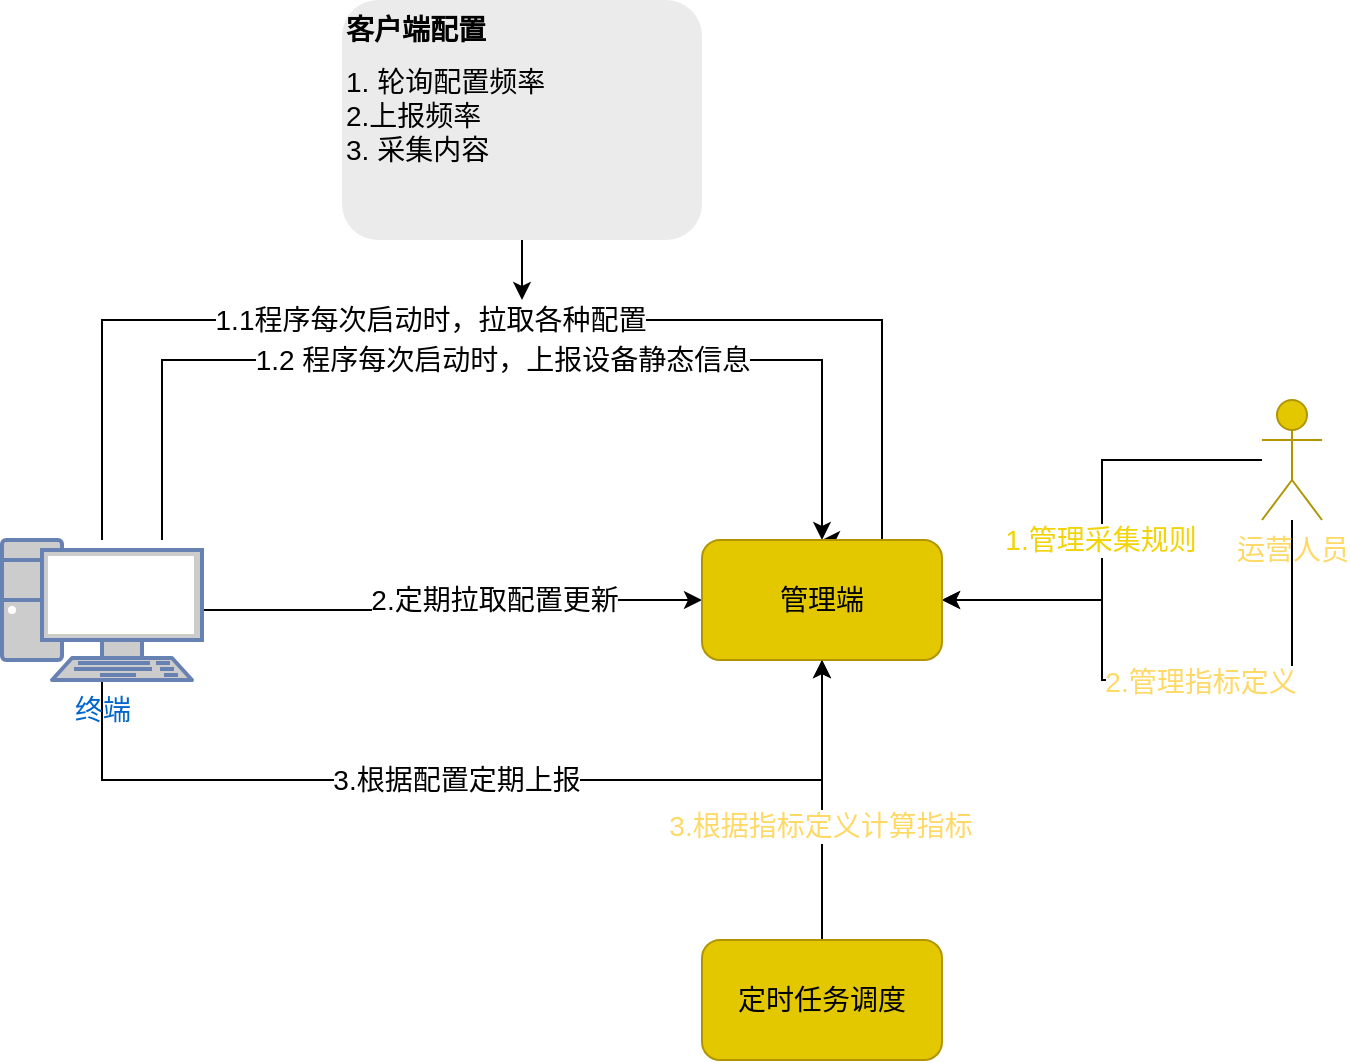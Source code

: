 <mxfile version="24.1.0" type="github">
  <diagram name="第 1 页" id="BOG1ib5suPuN4VOzmgqg">
    <mxGraphModel dx="1434" dy="1855" grid="1" gridSize="10" guides="1" tooltips="1" connect="1" arrows="1" fold="1" page="1" pageScale="1" pageWidth="827" pageHeight="1169" math="0" shadow="0">
      <root>
        <mxCell id="0" />
        <mxCell id="1" parent="0" />
        <mxCell id="zb9_vXm7n1OrWYjXAEwV-6" style="edgeStyle=orthogonalEdgeStyle;rounded=0;orthogonalLoop=1;jettySize=auto;html=1;entryX=0;entryY=0.5;entryDx=0;entryDy=0;fontSize=14;" parent="1" source="zb9_vXm7n1OrWYjXAEwV-1" target="zb9_vXm7n1OrWYjXAEwV-3" edge="1">
          <mxGeometry relative="1" as="geometry" />
        </mxCell>
        <mxCell id="zb9_vXm7n1OrWYjXAEwV-7" value="2.定期拉取配置更新" style="edgeLabel;html=1;align=center;verticalAlign=middle;resizable=0;points=[];fontSize=14;" parent="zb9_vXm7n1OrWYjXAEwV-6" vertex="1" connectable="0">
          <mxGeometry x="0.185" relative="1" as="geometry">
            <mxPoint as="offset" />
          </mxGeometry>
        </mxCell>
        <mxCell id="zb9_vXm7n1OrWYjXAEwV-8" style="edgeStyle=orthogonalEdgeStyle;rounded=0;orthogonalLoop=1;jettySize=auto;html=1;entryX=0.5;entryY=0;entryDx=0;entryDy=0;fontSize=14;" parent="1" source="zb9_vXm7n1OrWYjXAEwV-1" target="zb9_vXm7n1OrWYjXAEwV-3" edge="1">
          <mxGeometry relative="1" as="geometry">
            <Array as="points">
              <mxPoint x="130" y="80" />
              <mxPoint x="520" y="80" />
              <mxPoint x="520" y="190" />
            </Array>
          </mxGeometry>
        </mxCell>
        <mxCell id="zb9_vXm7n1OrWYjXAEwV-9" value="1.1程序每次启动时，拉取各种配置" style="edgeLabel;html=1;align=center;verticalAlign=middle;resizable=0;points=[];fontSize=14;" parent="zb9_vXm7n1OrWYjXAEwV-8" vertex="1" connectable="0">
          <mxGeometry x="-0.24" relative="1" as="geometry">
            <mxPoint x="31" as="offset" />
          </mxGeometry>
        </mxCell>
        <mxCell id="zb9_vXm7n1OrWYjXAEwV-14" style="edgeStyle=orthogonalEdgeStyle;rounded=0;orthogonalLoop=1;jettySize=auto;html=1;entryX=0.5;entryY=1;entryDx=0;entryDy=0;fontSize=14;" parent="1" source="zb9_vXm7n1OrWYjXAEwV-1" target="zb9_vXm7n1OrWYjXAEwV-3" edge="1">
          <mxGeometry relative="1" as="geometry">
            <mxPoint x="180" y="305" as="sourcePoint" />
            <mxPoint x="550" y="240" as="targetPoint" />
            <Array as="points">
              <mxPoint x="130" y="310" />
              <mxPoint x="490" y="310" />
            </Array>
          </mxGeometry>
        </mxCell>
        <mxCell id="zb9_vXm7n1OrWYjXAEwV-15" value="3.根据配置定期上报" style="edgeLabel;html=1;align=center;verticalAlign=middle;resizable=0;points=[];fontSize=14;" parent="zb9_vXm7n1OrWYjXAEwV-14" vertex="1" connectable="0">
          <mxGeometry x="-0.23" y="-3" relative="1" as="geometry">
            <mxPoint x="46" y="-3" as="offset" />
          </mxGeometry>
        </mxCell>
        <mxCell id="zb9_vXm7n1OrWYjXAEwV-16" style="edgeStyle=orthogonalEdgeStyle;rounded=0;orthogonalLoop=1;jettySize=auto;html=1;entryX=0.5;entryY=0;entryDx=0;entryDy=0;fontSize=14;" parent="1" source="zb9_vXm7n1OrWYjXAEwV-1" target="zb9_vXm7n1OrWYjXAEwV-3" edge="1">
          <mxGeometry relative="1" as="geometry">
            <Array as="points">
              <mxPoint x="160" y="100" />
            </Array>
          </mxGeometry>
        </mxCell>
        <mxCell id="zb9_vXm7n1OrWYjXAEwV-17" value="1.2 程序每次启动时，上报设备静态信息" style="edgeLabel;html=1;align=center;verticalAlign=middle;resizable=0;points=[];fontSize=14;" parent="zb9_vXm7n1OrWYjXAEwV-16" vertex="1" connectable="0">
          <mxGeometry x="-0.4" y="1" relative="1" as="geometry">
            <mxPoint x="107" y="1" as="offset" />
          </mxGeometry>
        </mxCell>
        <mxCell id="zb9_vXm7n1OrWYjXAEwV-1" value="终端" style="fontColor=#0066CC;verticalAlign=top;verticalLabelPosition=bottom;labelPosition=center;align=center;html=1;outlineConnect=0;fillColor=#CCCCCC;strokeColor=#6881B3;gradientColor=none;gradientDirection=north;strokeWidth=2;shape=mxgraph.networks.pc;fontSize=14;" parent="1" vertex="1">
          <mxGeometry x="80" y="190" width="100" height="70" as="geometry" />
        </mxCell>
        <mxCell id="zb9_vXm7n1OrWYjXAEwV-4" style="edgeStyle=orthogonalEdgeStyle;rounded=0;orthogonalLoop=1;jettySize=auto;html=1;entryX=1;entryY=0.5;entryDx=0;entryDy=0;fontSize=14;" parent="1" source="zb9_vXm7n1OrWYjXAEwV-2" target="zb9_vXm7n1OrWYjXAEwV-3" edge="1">
          <mxGeometry relative="1" as="geometry" />
        </mxCell>
        <mxCell id="r2mP05z1RDineXtxpnHN-1" value="1.管理采集规则" style="edgeLabel;html=1;align=center;verticalAlign=middle;resizable=0;points=[];fontColor=#f2d307;fontSize=14;" vertex="1" connectable="0" parent="zb9_vXm7n1OrWYjXAEwV-4">
          <mxGeometry x="0.037" y="-1" relative="1" as="geometry">
            <mxPoint as="offset" />
          </mxGeometry>
        </mxCell>
        <mxCell id="r2mP05z1RDineXtxpnHN-3" style="edgeStyle=orthogonalEdgeStyle;rounded=0;orthogonalLoop=1;jettySize=auto;html=1;entryX=1;entryY=0.5;entryDx=0;entryDy=0;fontSize=14;" edge="1" parent="1" source="zb9_vXm7n1OrWYjXAEwV-2" target="zb9_vXm7n1OrWYjXAEwV-3">
          <mxGeometry relative="1" as="geometry">
            <Array as="points">
              <mxPoint x="725" y="260" />
              <mxPoint x="630" y="260" />
              <mxPoint x="630" y="220" />
            </Array>
          </mxGeometry>
        </mxCell>
        <mxCell id="r2mP05z1RDineXtxpnHN-4" value="2.管理指标定义" style="edgeLabel;html=1;align=center;verticalAlign=middle;resizable=0;points=[];fontColor=#FFD966;fontSize=14;" vertex="1" connectable="0" parent="r2mP05z1RDineXtxpnHN-3">
          <mxGeometry x="-0.146" y="1" relative="1" as="geometry">
            <mxPoint as="offset" />
          </mxGeometry>
        </mxCell>
        <mxCell id="zb9_vXm7n1OrWYjXAEwV-2" value="&lt;font style=&quot;font-size: 14px;&quot; data-sider-select-id=&quot;ee43f7c1-da17-48c8-bbaa-2cdbdbaa631c&quot; color=&quot;#ffd966&quot;&gt;运营人员&lt;/font&gt;&lt;div style=&quot;font-size: 14px;&quot;&gt;&lt;br style=&quot;font-size: 14px;&quot;&gt;&lt;/div&gt;" style="shape=umlActor;verticalLabelPosition=bottom;verticalAlign=top;html=1;outlineConnect=0;fillColor=#e3c800;strokeColor=#B09500;fontColor=#000000;fontSize=14;" parent="1" vertex="1">
          <mxGeometry x="710" y="120" width="30" height="60" as="geometry" />
        </mxCell>
        <mxCell id="zb9_vXm7n1OrWYjXAEwV-3" value="管理端" style="rounded=1;whiteSpace=wrap;html=1;fillColor=#e3c800;fontColor=#000000;strokeColor=#B09500;fontSize=14;" parent="1" vertex="1">
          <mxGeometry x="430" y="190" width="120" height="60" as="geometry" />
        </mxCell>
        <mxCell id="r2mP05z1RDineXtxpnHN-2" style="edgeStyle=orthogonalEdgeStyle;rounded=0;orthogonalLoop=1;jettySize=auto;html=1;fontSize=14;" edge="1" parent="1" source="zb9_vXm7n1OrWYjXAEwV-11">
          <mxGeometry relative="1" as="geometry">
            <mxPoint x="340" y="70" as="targetPoint" />
          </mxGeometry>
        </mxCell>
        <mxCell id="zb9_vXm7n1OrWYjXAEwV-11" value="&lt;h1 data-sider-select-id=&quot;98f66086-cdd4-4170-b3d4-e38ff03e341f&quot; style=&quot;margin-top: 0px; font-size: 14px;&quot;&gt;&lt;font data-sider-select-id=&quot;06025c8f-57d1-475f-8d5c-050eaba5937e&quot; style=&quot;font-size: 14px;&quot;&gt;客户端配置&lt;/font&gt;&lt;/h1&gt;&lt;div style=&quot;font-size: 14px;&quot;&gt;1. 轮询配置频率&lt;/div&gt;&lt;div style=&quot;font-size: 14px;&quot;&gt;2.上报频率&lt;/div&gt;&lt;div style=&quot;font-size: 14px;&quot;&gt;3. 采集内容&lt;/div&gt;" style="text;html=1;whiteSpace=wrap;overflow=hidden;rounded=1;labelBorderColor=none;shadow=0;fillColor=#EBEBEB;fontSize=14;" parent="1" vertex="1">
          <mxGeometry x="250" y="-80" width="180" height="120" as="geometry" />
        </mxCell>
        <mxCell id="r2mP05z1RDineXtxpnHN-6" style="edgeStyle=orthogonalEdgeStyle;rounded=0;orthogonalLoop=1;jettySize=auto;html=1;fontSize=14;" edge="1" parent="1" source="r2mP05z1RDineXtxpnHN-5" target="zb9_vXm7n1OrWYjXAEwV-3">
          <mxGeometry relative="1" as="geometry" />
        </mxCell>
        <mxCell id="r2mP05z1RDineXtxpnHN-7" value="3.根据指标定义计算指标" style="edgeLabel;html=1;align=center;verticalAlign=middle;resizable=0;points=[];fontColor=#FFD966;fontSize=14;" vertex="1" connectable="0" parent="r2mP05z1RDineXtxpnHN-6">
          <mxGeometry x="-0.178" y="1" relative="1" as="geometry">
            <mxPoint as="offset" />
          </mxGeometry>
        </mxCell>
        <mxCell id="r2mP05z1RDineXtxpnHN-5" value="定时任务调度" style="rounded=1;whiteSpace=wrap;html=1;fillColor=#e3c800;fontColor=#000000;strokeColor=#B09500;fontSize=14;" vertex="1" parent="1">
          <mxGeometry x="430" y="390" width="120" height="60" as="geometry" />
        </mxCell>
      </root>
    </mxGraphModel>
  </diagram>
</mxfile>
